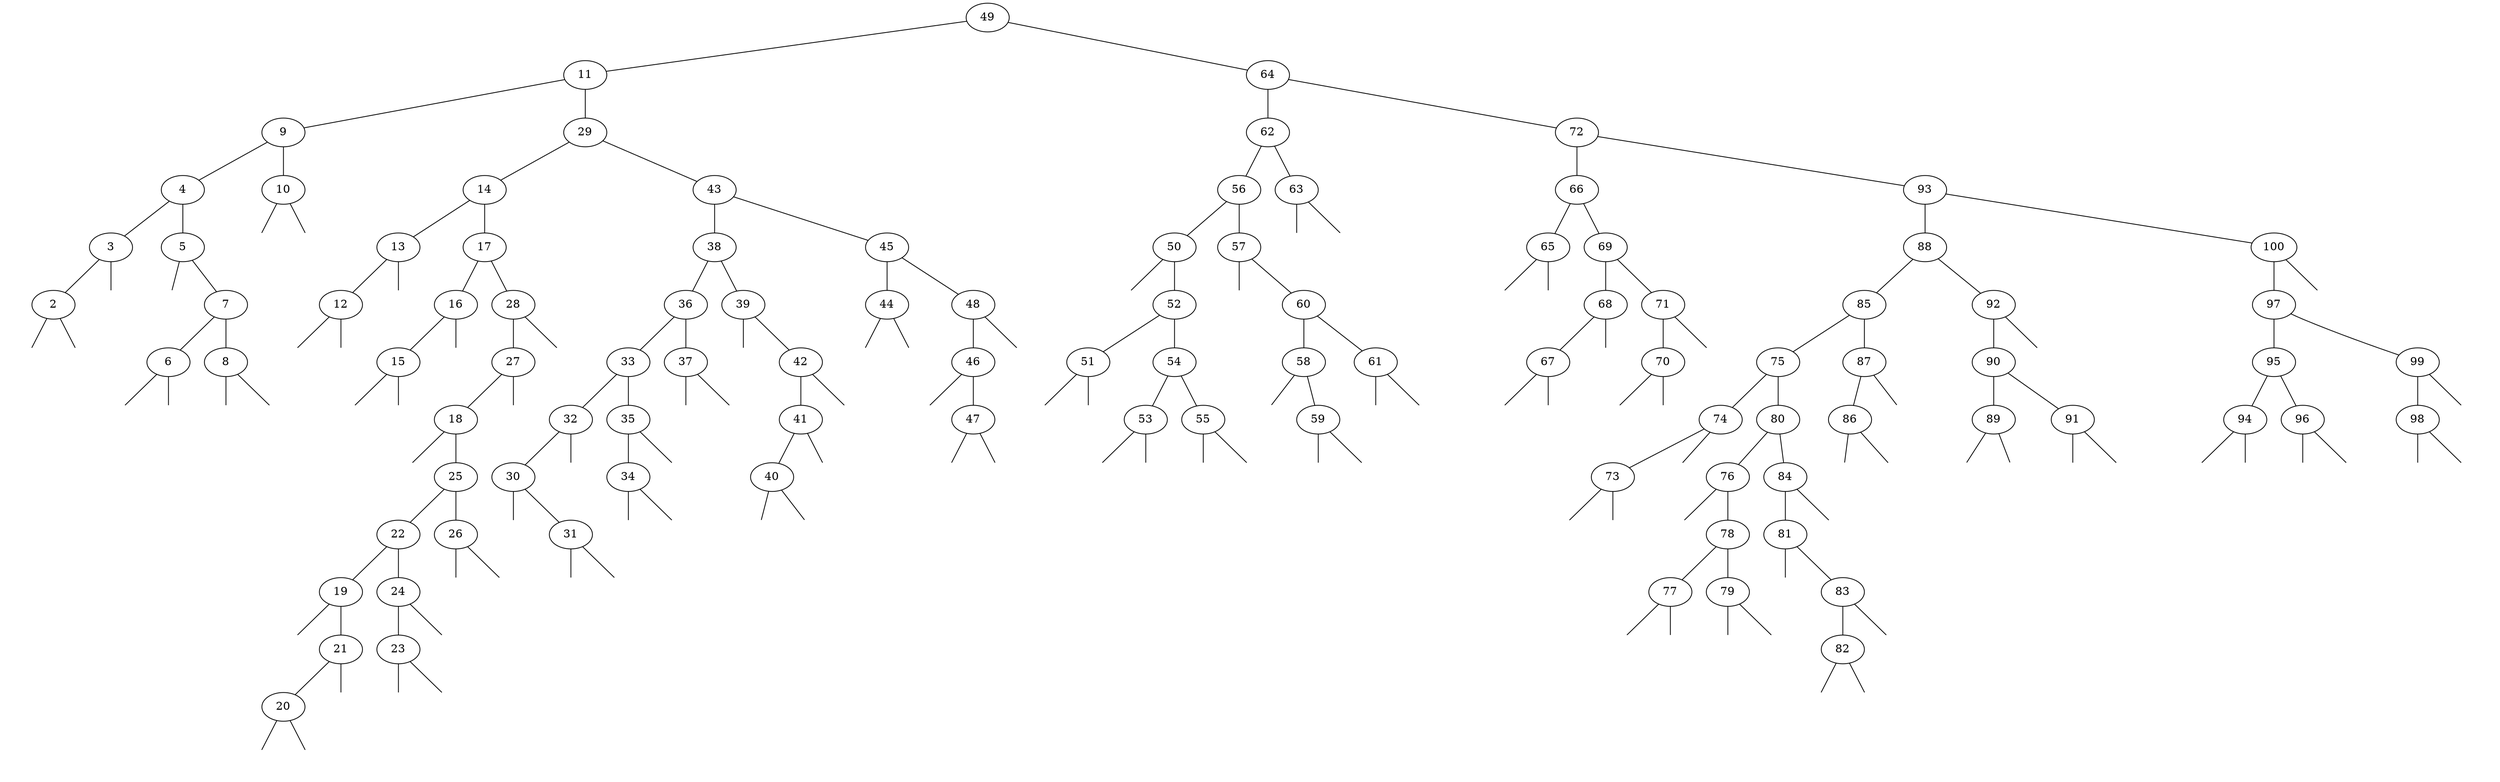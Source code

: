 graph arbre {
	0[shape="plaintext", label=""];
	1[shape="plaintext", label=""];
	2[label=2];
	2 -- 0;
	2 -- 1;
	3[shape="plaintext", label=""];
	4[label=3];
	4 -- 2;
	4 -- 3;
	5[shape="plaintext", label=""];
	6[shape="plaintext", label=""];
	7[shape="plaintext", label=""];
	8[label=6];
	8 -- 6;
	8 -- 7;
	9[shape="plaintext", label=""];
	10[shape="plaintext", label=""];
	11[label=8];
	11 -- 9;
	11 -- 10;
	12[label=7];
	12 -- 8;
	12 -- 11;
	13[label=5];
	13 -- 5;
	13 -- 12;
	14[label=4];
	14 -- 4;
	14 -- 13;
	15[shape="plaintext", label=""];
	16[shape="plaintext", label=""];
	17[label=10];
	17 -- 15;
	17 -- 16;
	18[label=9];
	18 -- 14;
	18 -- 17;
	19[shape="plaintext", label=""];
	20[shape="plaintext", label=""];
	21[label=12];
	21 -- 19;
	21 -- 20;
	22[shape="plaintext", label=""];
	23[label=13];
	23 -- 21;
	23 -- 22;
	24[shape="plaintext", label=""];
	25[shape="plaintext", label=""];
	26[label=15];
	26 -- 24;
	26 -- 25;
	27[shape="plaintext", label=""];
	28[label=16];
	28 -- 26;
	28 -- 27;
	29[shape="plaintext", label=""];
	30[shape="plaintext", label=""];
	31[shape="plaintext", label=""];
	32[shape="plaintext", label=""];
	33[label=20];
	33 -- 31;
	33 -- 32;
	34[shape="plaintext", label=""];
	35[label=21];
	35 -- 33;
	35 -- 34;
	36[label=19];
	36 -- 30;
	36 -- 35;
	37[shape="plaintext", label=""];
	38[shape="plaintext", label=""];
	39[label=23];
	39 -- 37;
	39 -- 38;
	40[shape="plaintext", label=""];
	41[label=24];
	41 -- 39;
	41 -- 40;
	42[label=22];
	42 -- 36;
	42 -- 41;
	43[shape="plaintext", label=""];
	44[shape="plaintext", label=""];
	45[label=26];
	45 -- 43;
	45 -- 44;
	46[label=25];
	46 -- 42;
	46 -- 45;
	47[label=18];
	47 -- 29;
	47 -- 46;
	48[shape="plaintext", label=""];
	49[label=27];
	49 -- 47;
	49 -- 48;
	50[shape="plaintext", label=""];
	51[label=28];
	51 -- 49;
	51 -- 50;
	52[label=17];
	52 -- 28;
	52 -- 51;
	53[label=14];
	53 -- 23;
	53 -- 52;
	54[shape="plaintext", label=""];
	55[shape="plaintext", label=""];
	56[shape="plaintext", label=""];
	57[label=31];
	57 -- 55;
	57 -- 56;
	58[label=30];
	58 -- 54;
	58 -- 57;
	59[shape="plaintext", label=""];
	60[label=32];
	60 -- 58;
	60 -- 59;
	61[shape="plaintext", label=""];
	62[shape="plaintext", label=""];
	63[label=34];
	63 -- 61;
	63 -- 62;
	64[shape="plaintext", label=""];
	65[label=35];
	65 -- 63;
	65 -- 64;
	66[label=33];
	66 -- 60;
	66 -- 65;
	67[shape="plaintext", label=""];
	68[shape="plaintext", label=""];
	69[label=37];
	69 -- 67;
	69 -- 68;
	70[label=36];
	70 -- 66;
	70 -- 69;
	71[shape="plaintext", label=""];
	72[shape="plaintext", label=""];
	73[shape="plaintext", label=""];
	74[label=40];
	74 -- 72;
	74 -- 73;
	75[shape="plaintext", label=""];
	76[label=41];
	76 -- 74;
	76 -- 75;
	77[shape="plaintext", label=""];
	78[label=42];
	78 -- 76;
	78 -- 77;
	79[label=39];
	79 -- 71;
	79 -- 78;
	80[label=38];
	80 -- 70;
	80 -- 79;
	81[shape="plaintext", label=""];
	82[shape="plaintext", label=""];
	83[label=44];
	83 -- 81;
	83 -- 82;
	84[shape="plaintext", label=""];
	85[shape="plaintext", label=""];
	86[shape="plaintext", label=""];
	87[label=47];
	87 -- 85;
	87 -- 86;
	88[label=46];
	88 -- 84;
	88 -- 87;
	89[shape="plaintext", label=""];
	90[label=48];
	90 -- 88;
	90 -- 89;
	91[label=45];
	91 -- 83;
	91 -- 90;
	92[label=43];
	92 -- 80;
	92 -- 91;
	93[label=29];
	93 -- 53;
	93 -- 92;
	94[label=11];
	94 -- 18;
	94 -- 93;
	95[shape="plaintext", label=""];
	96[shape="plaintext", label=""];
	97[shape="plaintext", label=""];
	98[label=51];
	98 -- 96;
	98 -- 97;
	99[shape="plaintext", label=""];
	100[shape="plaintext", label=""];
	101[label=53];
	101 -- 99;
	101 -- 100;
	102[shape="plaintext", label=""];
	103[shape="plaintext", label=""];
	104[label=55];
	104 -- 102;
	104 -- 103;
	105[label=54];
	105 -- 101;
	105 -- 104;
	106[label=52];
	106 -- 98;
	106 -- 105;
	107[label=50];
	107 -- 95;
	107 -- 106;
	108[shape="plaintext", label=""];
	109[shape="plaintext", label=""];
	110[shape="plaintext", label=""];
	111[shape="plaintext", label=""];
	112[label=59];
	112 -- 110;
	112 -- 111;
	113[label=58];
	113 -- 109;
	113 -- 112;
	114[shape="plaintext", label=""];
	115[shape="plaintext", label=""];
	116[label=61];
	116 -- 114;
	116 -- 115;
	117[label=60];
	117 -- 113;
	117 -- 116;
	118[label=57];
	118 -- 108;
	118 -- 117;
	119[label=56];
	119 -- 107;
	119 -- 118;
	120[shape="plaintext", label=""];
	121[shape="plaintext", label=""];
	122[label=63];
	122 -- 120;
	122 -- 121;
	123[label=62];
	123 -- 119;
	123 -- 122;
	124[shape="plaintext", label=""];
	125[shape="plaintext", label=""];
	126[label=65];
	126 -- 124;
	126 -- 125;
	127[shape="plaintext", label=""];
	128[shape="plaintext", label=""];
	129[label=67];
	129 -- 127;
	129 -- 128;
	130[shape="plaintext", label=""];
	131[label=68];
	131 -- 129;
	131 -- 130;
	132[shape="plaintext", label=""];
	133[shape="plaintext", label=""];
	134[label=70];
	134 -- 132;
	134 -- 133;
	135[shape="plaintext", label=""];
	136[label=71];
	136 -- 134;
	136 -- 135;
	137[label=69];
	137 -- 131;
	137 -- 136;
	138[label=66];
	138 -- 126;
	138 -- 137;
	139[shape="plaintext", label=""];
	140[shape="plaintext", label=""];
	141[label=73];
	141 -- 139;
	141 -- 140;
	142[shape="plaintext", label=""];
	143[label=74];
	143 -- 141;
	143 -- 142;
	144[shape="plaintext", label=""];
	145[shape="plaintext", label=""];
	146[shape="plaintext", label=""];
	147[label=77];
	147 -- 145;
	147 -- 146;
	148[shape="plaintext", label=""];
	149[shape="plaintext", label=""];
	150[label=79];
	150 -- 148;
	150 -- 149;
	151[label=78];
	151 -- 147;
	151 -- 150;
	152[label=76];
	152 -- 144;
	152 -- 151;
	153[shape="plaintext", label=""];
	154[shape="plaintext", label=""];
	155[shape="plaintext", label=""];
	156[label=82];
	156 -- 154;
	156 -- 155;
	157[shape="plaintext", label=""];
	158[label=83];
	158 -- 156;
	158 -- 157;
	159[label=81];
	159 -- 153;
	159 -- 158;
	160[shape="plaintext", label=""];
	161[label=84];
	161 -- 159;
	161 -- 160;
	162[label=80];
	162 -- 152;
	162 -- 161;
	163[label=75];
	163 -- 143;
	163 -- 162;
	164[shape="plaintext", label=""];
	165[shape="plaintext", label=""];
	166[label=86];
	166 -- 164;
	166 -- 165;
	167[shape="plaintext", label=""];
	168[label=87];
	168 -- 166;
	168 -- 167;
	169[label=85];
	169 -- 163;
	169 -- 168;
	170[shape="plaintext", label=""];
	171[shape="plaintext", label=""];
	172[label=89];
	172 -- 170;
	172 -- 171;
	173[shape="plaintext", label=""];
	174[shape="plaintext", label=""];
	175[label=91];
	175 -- 173;
	175 -- 174;
	176[label=90];
	176 -- 172;
	176 -- 175;
	177[shape="plaintext", label=""];
	178[label=92];
	178 -- 176;
	178 -- 177;
	179[label=88];
	179 -- 169;
	179 -- 178;
	180[shape="plaintext", label=""];
	181[shape="plaintext", label=""];
	182[label=94];
	182 -- 180;
	182 -- 181;
	183[shape="plaintext", label=""];
	184[shape="plaintext", label=""];
	185[label=96];
	185 -- 183;
	185 -- 184;
	186[label=95];
	186 -- 182;
	186 -- 185;
	187[shape="plaintext", label=""];
	188[shape="plaintext", label=""];
	189[label=98];
	189 -- 187;
	189 -- 188;
	190[shape="plaintext", label=""];
	191[label=99];
	191 -- 189;
	191 -- 190;
	192[label=97];
	192 -- 186;
	192 -- 191;
	193[shape="plaintext", label=""];
	194[label=100];
	194 -- 192;
	194 -- 193;
	195[label=93];
	195 -- 179;
	195 -- 194;
	196[label=72];
	196 -- 138;
	196 -- 195;
	197[label=64];
	197 -- 123;
	197 -- 196;
	198[label=49];
	198 -- 94;
	198 -- 197;
}
